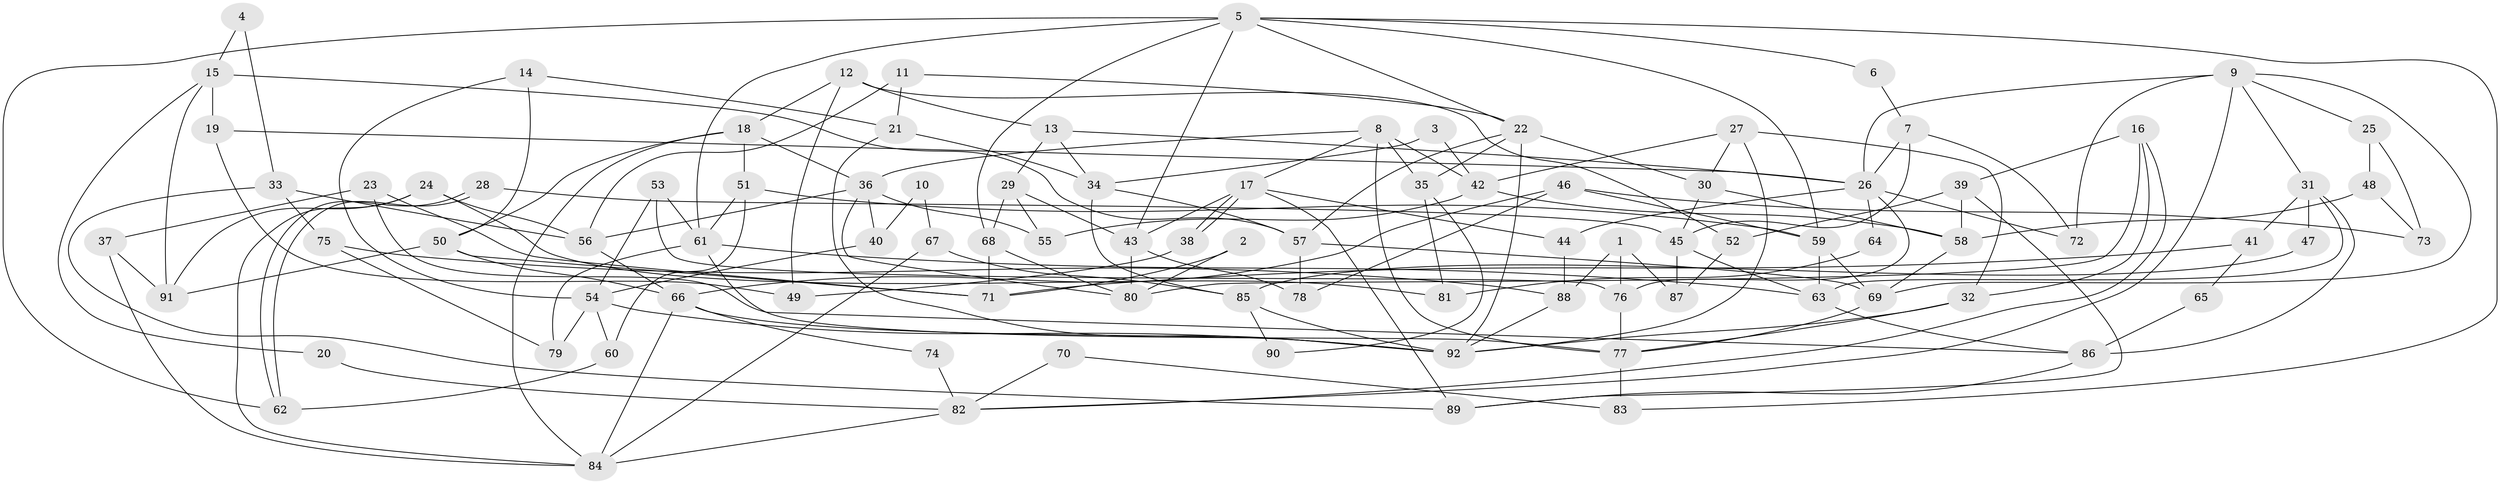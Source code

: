 // Generated by graph-tools (version 1.1) at 2025/11/02/27/25 16:11:23]
// undirected, 92 vertices, 184 edges
graph export_dot {
graph [start="1"]
  node [color=gray90,style=filled];
  1;
  2;
  3;
  4;
  5;
  6;
  7;
  8;
  9;
  10;
  11;
  12;
  13;
  14;
  15;
  16;
  17;
  18;
  19;
  20;
  21;
  22;
  23;
  24;
  25;
  26;
  27;
  28;
  29;
  30;
  31;
  32;
  33;
  34;
  35;
  36;
  37;
  38;
  39;
  40;
  41;
  42;
  43;
  44;
  45;
  46;
  47;
  48;
  49;
  50;
  51;
  52;
  53;
  54;
  55;
  56;
  57;
  58;
  59;
  60;
  61;
  62;
  63;
  64;
  65;
  66;
  67;
  68;
  69;
  70;
  71;
  72;
  73;
  74;
  75;
  76;
  77;
  78;
  79;
  80;
  81;
  82;
  83;
  84;
  85;
  86;
  87;
  88;
  89;
  90;
  91;
  92;
  1 -- 76;
  1 -- 88;
  1 -- 87;
  2 -- 71;
  2 -- 80;
  3 -- 42;
  3 -- 34;
  4 -- 33;
  4 -- 15;
  5 -- 61;
  5 -- 62;
  5 -- 6;
  5 -- 22;
  5 -- 43;
  5 -- 59;
  5 -- 68;
  5 -- 83;
  6 -- 7;
  7 -- 26;
  7 -- 45;
  7 -- 72;
  8 -- 42;
  8 -- 36;
  8 -- 17;
  8 -- 35;
  8 -- 77;
  9 -- 82;
  9 -- 69;
  9 -- 25;
  9 -- 26;
  9 -- 31;
  9 -- 72;
  10 -- 67;
  10 -- 40;
  11 -- 56;
  11 -- 22;
  11 -- 21;
  12 -- 13;
  12 -- 52;
  12 -- 18;
  12 -- 49;
  13 -- 29;
  13 -- 26;
  13 -- 34;
  14 -- 21;
  14 -- 50;
  14 -- 54;
  15 -- 91;
  15 -- 57;
  15 -- 19;
  15 -- 20;
  16 -- 32;
  16 -- 39;
  16 -- 80;
  16 -- 82;
  17 -- 38;
  17 -- 38;
  17 -- 43;
  17 -- 44;
  17 -- 89;
  18 -- 51;
  18 -- 36;
  18 -- 50;
  18 -- 84;
  19 -- 26;
  19 -- 49;
  20 -- 82;
  21 -- 92;
  21 -- 34;
  22 -- 92;
  22 -- 30;
  22 -- 35;
  22 -- 57;
  23 -- 71;
  23 -- 37;
  23 -- 86;
  24 -- 56;
  24 -- 84;
  24 -- 81;
  24 -- 91;
  25 -- 73;
  25 -- 48;
  26 -- 72;
  26 -- 44;
  26 -- 64;
  26 -- 76;
  27 -- 92;
  27 -- 42;
  27 -- 30;
  27 -- 32;
  28 -- 45;
  28 -- 62;
  28 -- 62;
  29 -- 43;
  29 -- 68;
  29 -- 55;
  30 -- 45;
  30 -- 58;
  31 -- 63;
  31 -- 41;
  31 -- 47;
  31 -- 86;
  32 -- 77;
  32 -- 92;
  33 -- 89;
  33 -- 75;
  33 -- 56;
  34 -- 57;
  34 -- 85;
  35 -- 81;
  35 -- 90;
  36 -- 80;
  36 -- 40;
  36 -- 55;
  36 -- 56;
  37 -- 84;
  37 -- 91;
  38 -- 49;
  39 -- 89;
  39 -- 58;
  39 -- 52;
  40 -- 54;
  41 -- 71;
  41 -- 65;
  42 -- 55;
  42 -- 58;
  43 -- 78;
  43 -- 80;
  44 -- 88;
  45 -- 63;
  45 -- 87;
  46 -- 78;
  46 -- 59;
  46 -- 66;
  46 -- 73;
  47 -- 85;
  48 -- 58;
  48 -- 73;
  50 -- 66;
  50 -- 71;
  50 -- 91;
  51 -- 61;
  51 -- 59;
  51 -- 60;
  52 -- 87;
  53 -- 76;
  53 -- 54;
  53 -- 61;
  54 -- 92;
  54 -- 60;
  54 -- 79;
  56 -- 66;
  57 -- 69;
  57 -- 78;
  58 -- 69;
  59 -- 69;
  59 -- 63;
  60 -- 62;
  61 -- 63;
  61 -- 77;
  61 -- 79;
  63 -- 86;
  64 -- 81;
  65 -- 86;
  66 -- 74;
  66 -- 84;
  66 -- 92;
  67 -- 84;
  67 -- 85;
  68 -- 80;
  68 -- 71;
  69 -- 77;
  70 -- 82;
  70 -- 83;
  74 -- 82;
  75 -- 79;
  75 -- 88;
  76 -- 77;
  77 -- 83;
  82 -- 84;
  85 -- 92;
  85 -- 90;
  86 -- 89;
  88 -- 92;
}
